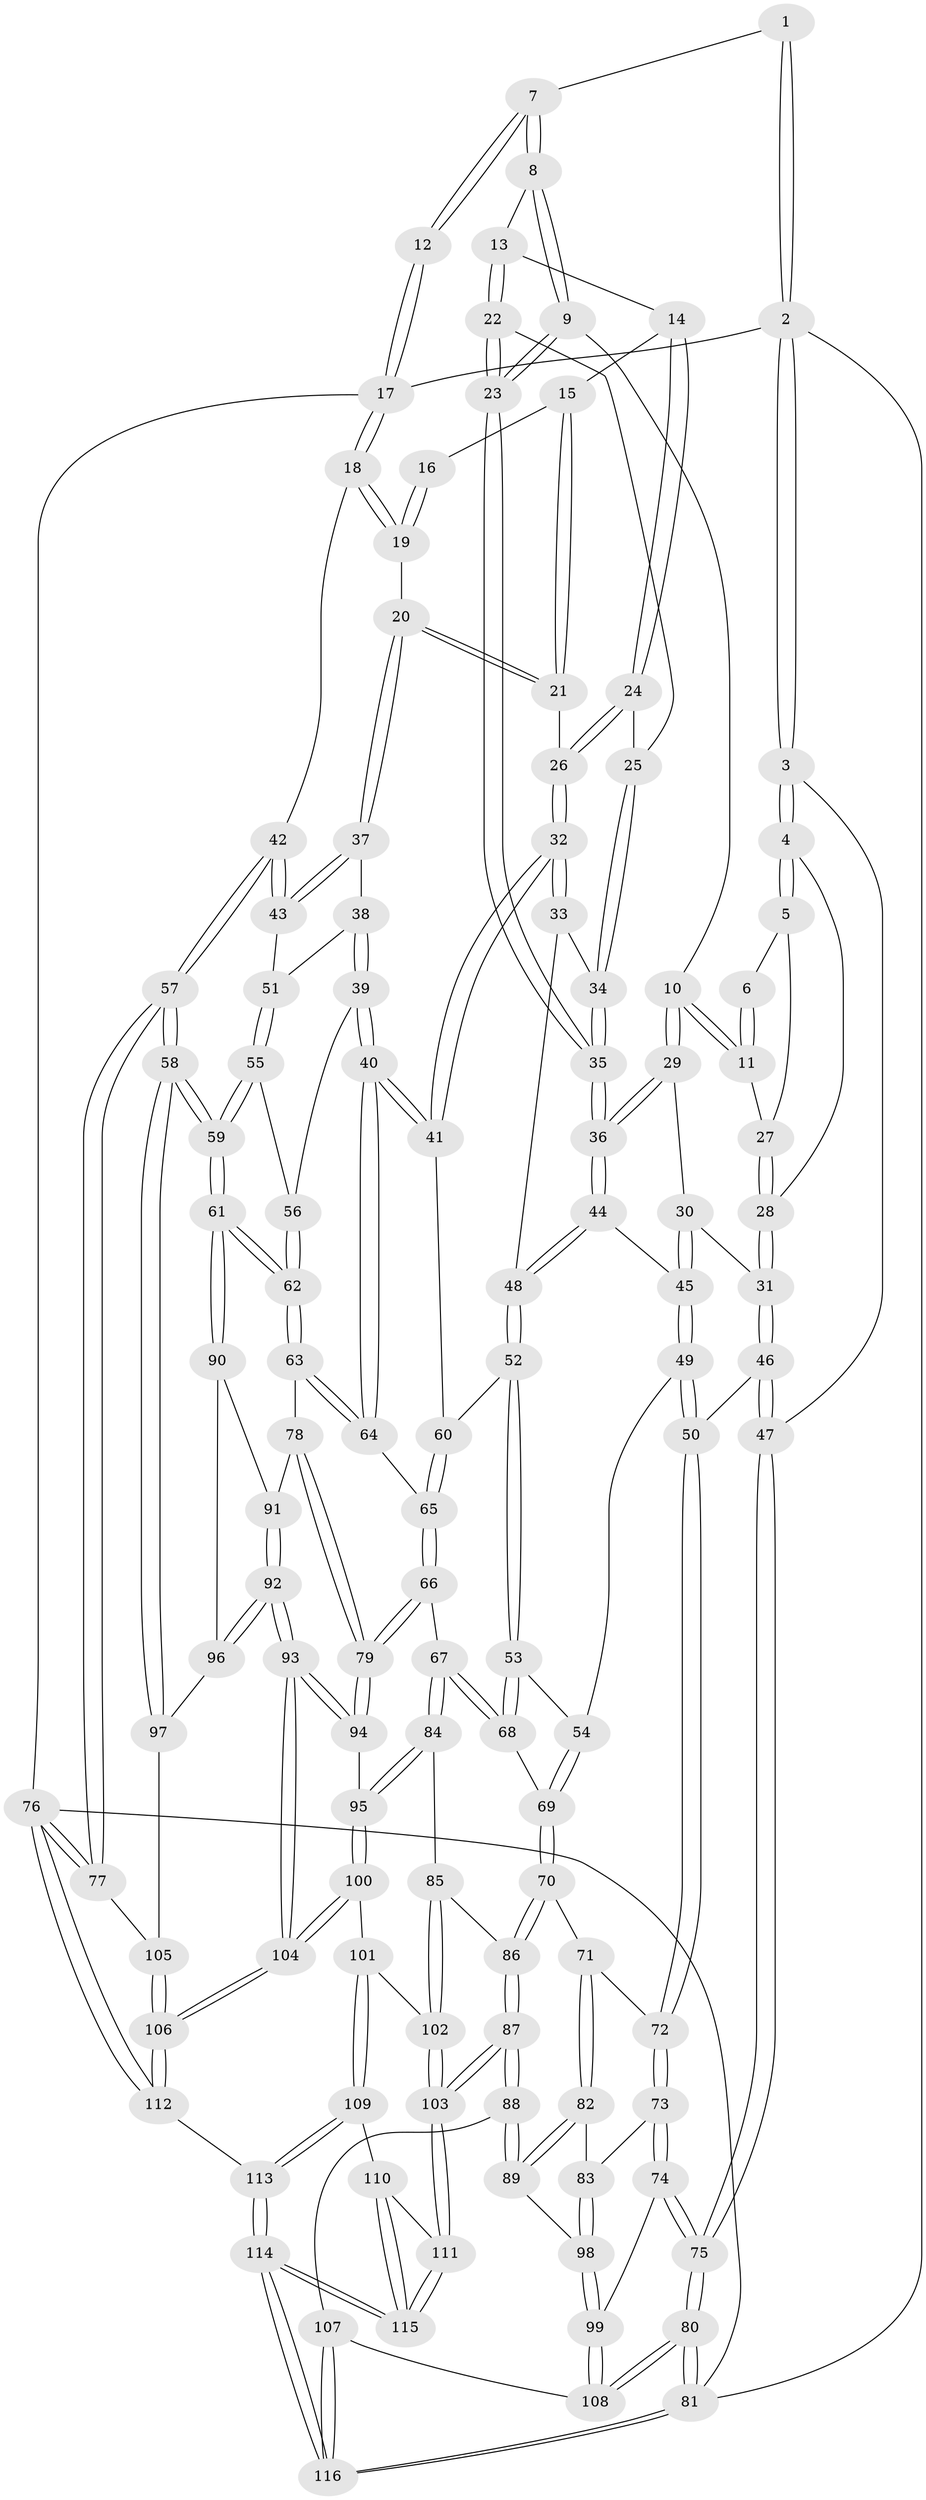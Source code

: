 // Generated by graph-tools (version 1.1) at 2025/51/03/09/25 03:51:08]
// undirected, 116 vertices, 287 edges
graph export_dot {
graph [start="1"]
  node [color=gray90,style=filled];
  1 [pos="+0.22851876019457404+0"];
  2 [pos="+0+0"];
  3 [pos="+0+0"];
  4 [pos="+0+0.07486881145915261"];
  5 [pos="+0.04941286972547788+0.12252343968014345"];
  6 [pos="+0.18174641129785246+0.02539503208064258"];
  7 [pos="+0.4290457822865027+0"];
  8 [pos="+0.43100607074016595+0"];
  9 [pos="+0.36559117637344024+0.04432576756421499"];
  10 [pos="+0.24686588970066145+0.17306793686545952"];
  11 [pos="+0.17416750339128856+0.16051588242137477"];
  12 [pos="+1+0"];
  13 [pos="+0.44669581593562846+0"];
  14 [pos="+0.6128043191351269+0.09962082364391993"];
  15 [pos="+0.8173417937230721+0.010092909420991936"];
  16 [pos="+0.8601688324451077+0"];
  17 [pos="+1+0"];
  18 [pos="+1+0.028510747597299393"];
  19 [pos="+0.9129798272925407+0.21998281370810338"];
  20 [pos="+0.8974601225464917+0.23238201249543494"];
  21 [pos="+0.7795513327015324+0.18288316816094483"];
  22 [pos="+0.4960349918493801+0.21294984247685395"];
  23 [pos="+0.4263877716681837+0.27697775765031624"];
  24 [pos="+0.6228997778444896+0.1410902039527318"];
  25 [pos="+0.585561380062477+0.20144921245375413"];
  26 [pos="+0.7486107279262172+0.20055537343269103"];
  27 [pos="+0.15815258788918563+0.16446979775176254"];
  28 [pos="+0.11848595600104649+0.2841817503633614"];
  29 [pos="+0.26339972486490665+0.21216711996112886"];
  30 [pos="+0.21812425391551948+0.301115591407395"];
  31 [pos="+0.1135772109513173+0.3272241976952999"];
  32 [pos="+0.7032554256562963+0.3693984872907664"];
  33 [pos="+0.6161302242643346+0.2998519160010712"];
  34 [pos="+0.6048998887879764+0.2796356362696186"];
  35 [pos="+0.42408183196725174+0.28300880574730275"];
  36 [pos="+0.404469825810085+0.31741788742537363"];
  37 [pos="+0.897332282073499+0.2382226217834966"];
  38 [pos="+0.8433926198706921+0.3659771172065621"];
  39 [pos="+0.7658988060402863+0.41383052328775816"];
  40 [pos="+0.7242030390679157+0.4204133945989581"];
  41 [pos="+0.7163893470342709+0.4126631258175136"];
  42 [pos="+1+0.3773864060485004"];
  43 [pos="+1+0.38771781466462196"];
  44 [pos="+0.4048761451337528+0.3441344847715401"];
  45 [pos="+0.281003943190324+0.37831506475705845"];
  46 [pos="+0.06209602002585254+0.4022395910818011"];
  47 [pos="+0+0.39816612795577955"];
  48 [pos="+0.4249850829360771+0.37485092072023185"];
  49 [pos="+0.19354935965107697+0.4669165477467624"];
  50 [pos="+0.16051099934625732+0.47698359985508343"];
  51 [pos="+1+0.39589604210485657"];
  52 [pos="+0.4473035805566058+0.4329139733444952"];
  53 [pos="+0.43731747684576355+0.4555252745470756"];
  54 [pos="+0.349222206855372+0.5231425638000629"];
  55 [pos="+0.9382893137570757+0.4817491229546803"];
  56 [pos="+0.8559310721838826+0.46722456013937946"];
  57 [pos="+1+0.7582628088276278"];
  58 [pos="+1+0.7555078853140249"];
  59 [pos="+0.9738710190900581+0.6800252716031343"];
  60 [pos="+0.4945842427771684+0.44095071264024455"];
  61 [pos="+0.9591734549361077+0.6794043122231257"];
  62 [pos="+0.9144127070416538+0.6533525975101643"];
  63 [pos="+0.7796561981170035+0.6018987809472728"];
  64 [pos="+0.7173776978196243+0.5104981561626073"];
  65 [pos="+0.6040728211583245+0.5998578551860154"];
  66 [pos="+0.5595593879811671+0.6723299265372285"];
  67 [pos="+0.5439992413422444+0.6765013230137317"];
  68 [pos="+0.48804648208338425+0.6281217025254592"];
  69 [pos="+0.3282820846528514+0.6324152800417193"];
  70 [pos="+0.30098296028173344+0.6631973900699696"];
  71 [pos="+0.21504971621218305+0.6282818344668798"];
  72 [pos="+0.16236665167552206+0.5866120357236215"];
  73 [pos="+0.004688275604772571+0.7015685998459116"];
  74 [pos="+0+0.6988351763928056"];
  75 [pos="+0+0.671009874856416"];
  76 [pos="+1+1"];
  77 [pos="+1+0.8406766787084585"];
  78 [pos="+0.7135065236472314+0.7111184493610752"];
  79 [pos="+0.64914901935263+0.7252468737447206"];
  80 [pos="+0+1"];
  81 [pos="+0+1"];
  82 [pos="+0.13989688573585787+0.8037942701994882"];
  83 [pos="+0.03145048619583099+0.7232058839597887"];
  84 [pos="+0.5211170400094557+0.7119883269051202"];
  85 [pos="+0.3552107033902552+0.7572522527880433"];
  86 [pos="+0.31802876372729516+0.7498646301198345"];
  87 [pos="+0.2444547424328039+0.848514584303526"];
  88 [pos="+0.19252236015026097+0.844009373435977"];
  89 [pos="+0.14402072738218713+0.808881995500435"];
  90 [pos="+0.8501234987260472+0.7580513885509079"];
  91 [pos="+0.729650788584086+0.7249787274063106"];
  92 [pos="+0.7594002077683921+0.8495916802399095"];
  93 [pos="+0.6923153029690773+0.9891686924220715"];
  94 [pos="+0.6597180641242455+0.8216123960613578"];
  95 [pos="+0.5200219683266135+0.7818060204113422"];
  96 [pos="+0.8491861528044762+0.7597247312883794"];
  97 [pos="+0.8621183507871691+0.8619418678595999"];
  98 [pos="+0.04267060042964596+0.8858755870871008"];
  99 [pos="+0.03561016211429768+0.8930051786402369"];
  100 [pos="+0.5137873208460819+0.8511338166121698"];
  101 [pos="+0.4604222920230343+0.8675713945786222"];
  102 [pos="+0.4446503437881887+0.8619205280073013"];
  103 [pos="+0.28717218312341164+0.9204989524301364"];
  104 [pos="+0.6914332265949132+0.9956644573295327"];
  105 [pos="+0.8311357237388988+0.9178410861343531"];
  106 [pos="+0.6958279092469423+1"];
  107 [pos="+0.14716389952949194+0.9072415045330524"];
  108 [pos="+0.018292258572724908+0.9321060170351699"];
  109 [pos="+0.4435313500106794+0.9297275663724857"];
  110 [pos="+0.42515007954198475+0.9357771587859077"];
  111 [pos="+0.2875788655699562+0.9221465773481022"];
  112 [pos="+0.6947096275120169+1"];
  113 [pos="+0.5712625841822797+1"];
  114 [pos="+0.30075553525071846+1"];
  115 [pos="+0.3008803193440008+1"];
  116 [pos="+0.030107842134371603+1"];
  1 -- 2;
  1 -- 2;
  1 -- 7;
  2 -- 3;
  2 -- 3;
  2 -- 17;
  2 -- 81;
  3 -- 4;
  3 -- 4;
  3 -- 47;
  4 -- 5;
  4 -- 5;
  4 -- 28;
  5 -- 6;
  5 -- 27;
  6 -- 11;
  6 -- 11;
  7 -- 8;
  7 -- 8;
  7 -- 12;
  7 -- 12;
  8 -- 9;
  8 -- 9;
  8 -- 13;
  9 -- 10;
  9 -- 23;
  9 -- 23;
  10 -- 11;
  10 -- 11;
  10 -- 29;
  10 -- 29;
  11 -- 27;
  12 -- 17;
  12 -- 17;
  13 -- 14;
  13 -- 22;
  13 -- 22;
  14 -- 15;
  14 -- 24;
  14 -- 24;
  15 -- 16;
  15 -- 21;
  15 -- 21;
  16 -- 19;
  16 -- 19;
  17 -- 18;
  17 -- 18;
  17 -- 76;
  18 -- 19;
  18 -- 19;
  18 -- 42;
  19 -- 20;
  20 -- 21;
  20 -- 21;
  20 -- 37;
  20 -- 37;
  21 -- 26;
  22 -- 23;
  22 -- 23;
  22 -- 25;
  23 -- 35;
  23 -- 35;
  24 -- 25;
  24 -- 26;
  24 -- 26;
  25 -- 34;
  25 -- 34;
  26 -- 32;
  26 -- 32;
  27 -- 28;
  27 -- 28;
  28 -- 31;
  28 -- 31;
  29 -- 30;
  29 -- 36;
  29 -- 36;
  30 -- 31;
  30 -- 45;
  30 -- 45;
  31 -- 46;
  31 -- 46;
  32 -- 33;
  32 -- 33;
  32 -- 41;
  32 -- 41;
  33 -- 34;
  33 -- 48;
  34 -- 35;
  34 -- 35;
  35 -- 36;
  35 -- 36;
  36 -- 44;
  36 -- 44;
  37 -- 38;
  37 -- 43;
  37 -- 43;
  38 -- 39;
  38 -- 39;
  38 -- 51;
  39 -- 40;
  39 -- 40;
  39 -- 56;
  40 -- 41;
  40 -- 41;
  40 -- 64;
  40 -- 64;
  41 -- 60;
  42 -- 43;
  42 -- 43;
  42 -- 57;
  42 -- 57;
  43 -- 51;
  44 -- 45;
  44 -- 48;
  44 -- 48;
  45 -- 49;
  45 -- 49;
  46 -- 47;
  46 -- 47;
  46 -- 50;
  47 -- 75;
  47 -- 75;
  48 -- 52;
  48 -- 52;
  49 -- 50;
  49 -- 50;
  49 -- 54;
  50 -- 72;
  50 -- 72;
  51 -- 55;
  51 -- 55;
  52 -- 53;
  52 -- 53;
  52 -- 60;
  53 -- 54;
  53 -- 68;
  53 -- 68;
  54 -- 69;
  54 -- 69;
  55 -- 56;
  55 -- 59;
  55 -- 59;
  56 -- 62;
  56 -- 62;
  57 -- 58;
  57 -- 58;
  57 -- 77;
  57 -- 77;
  58 -- 59;
  58 -- 59;
  58 -- 97;
  58 -- 97;
  59 -- 61;
  59 -- 61;
  60 -- 65;
  60 -- 65;
  61 -- 62;
  61 -- 62;
  61 -- 90;
  61 -- 90;
  62 -- 63;
  62 -- 63;
  63 -- 64;
  63 -- 64;
  63 -- 78;
  64 -- 65;
  65 -- 66;
  65 -- 66;
  66 -- 67;
  66 -- 79;
  66 -- 79;
  67 -- 68;
  67 -- 68;
  67 -- 84;
  67 -- 84;
  68 -- 69;
  69 -- 70;
  69 -- 70;
  70 -- 71;
  70 -- 86;
  70 -- 86;
  71 -- 72;
  71 -- 82;
  71 -- 82;
  72 -- 73;
  72 -- 73;
  73 -- 74;
  73 -- 74;
  73 -- 83;
  74 -- 75;
  74 -- 75;
  74 -- 99;
  75 -- 80;
  75 -- 80;
  76 -- 77;
  76 -- 77;
  76 -- 112;
  76 -- 112;
  76 -- 81;
  77 -- 105;
  78 -- 79;
  78 -- 79;
  78 -- 91;
  79 -- 94;
  79 -- 94;
  80 -- 81;
  80 -- 81;
  80 -- 108;
  80 -- 108;
  81 -- 116;
  81 -- 116;
  82 -- 83;
  82 -- 89;
  82 -- 89;
  83 -- 98;
  83 -- 98;
  84 -- 85;
  84 -- 95;
  84 -- 95;
  85 -- 86;
  85 -- 102;
  85 -- 102;
  86 -- 87;
  86 -- 87;
  87 -- 88;
  87 -- 88;
  87 -- 103;
  87 -- 103;
  88 -- 89;
  88 -- 89;
  88 -- 107;
  89 -- 98;
  90 -- 91;
  90 -- 96;
  91 -- 92;
  91 -- 92;
  92 -- 93;
  92 -- 93;
  92 -- 96;
  92 -- 96;
  93 -- 94;
  93 -- 94;
  93 -- 104;
  93 -- 104;
  94 -- 95;
  95 -- 100;
  95 -- 100;
  96 -- 97;
  97 -- 105;
  98 -- 99;
  98 -- 99;
  99 -- 108;
  99 -- 108;
  100 -- 101;
  100 -- 104;
  100 -- 104;
  101 -- 102;
  101 -- 109;
  101 -- 109;
  102 -- 103;
  102 -- 103;
  103 -- 111;
  103 -- 111;
  104 -- 106;
  104 -- 106;
  105 -- 106;
  105 -- 106;
  106 -- 112;
  106 -- 112;
  107 -- 108;
  107 -- 116;
  107 -- 116;
  109 -- 110;
  109 -- 113;
  109 -- 113;
  110 -- 111;
  110 -- 115;
  110 -- 115;
  111 -- 115;
  111 -- 115;
  112 -- 113;
  113 -- 114;
  113 -- 114;
  114 -- 115;
  114 -- 115;
  114 -- 116;
  114 -- 116;
}

